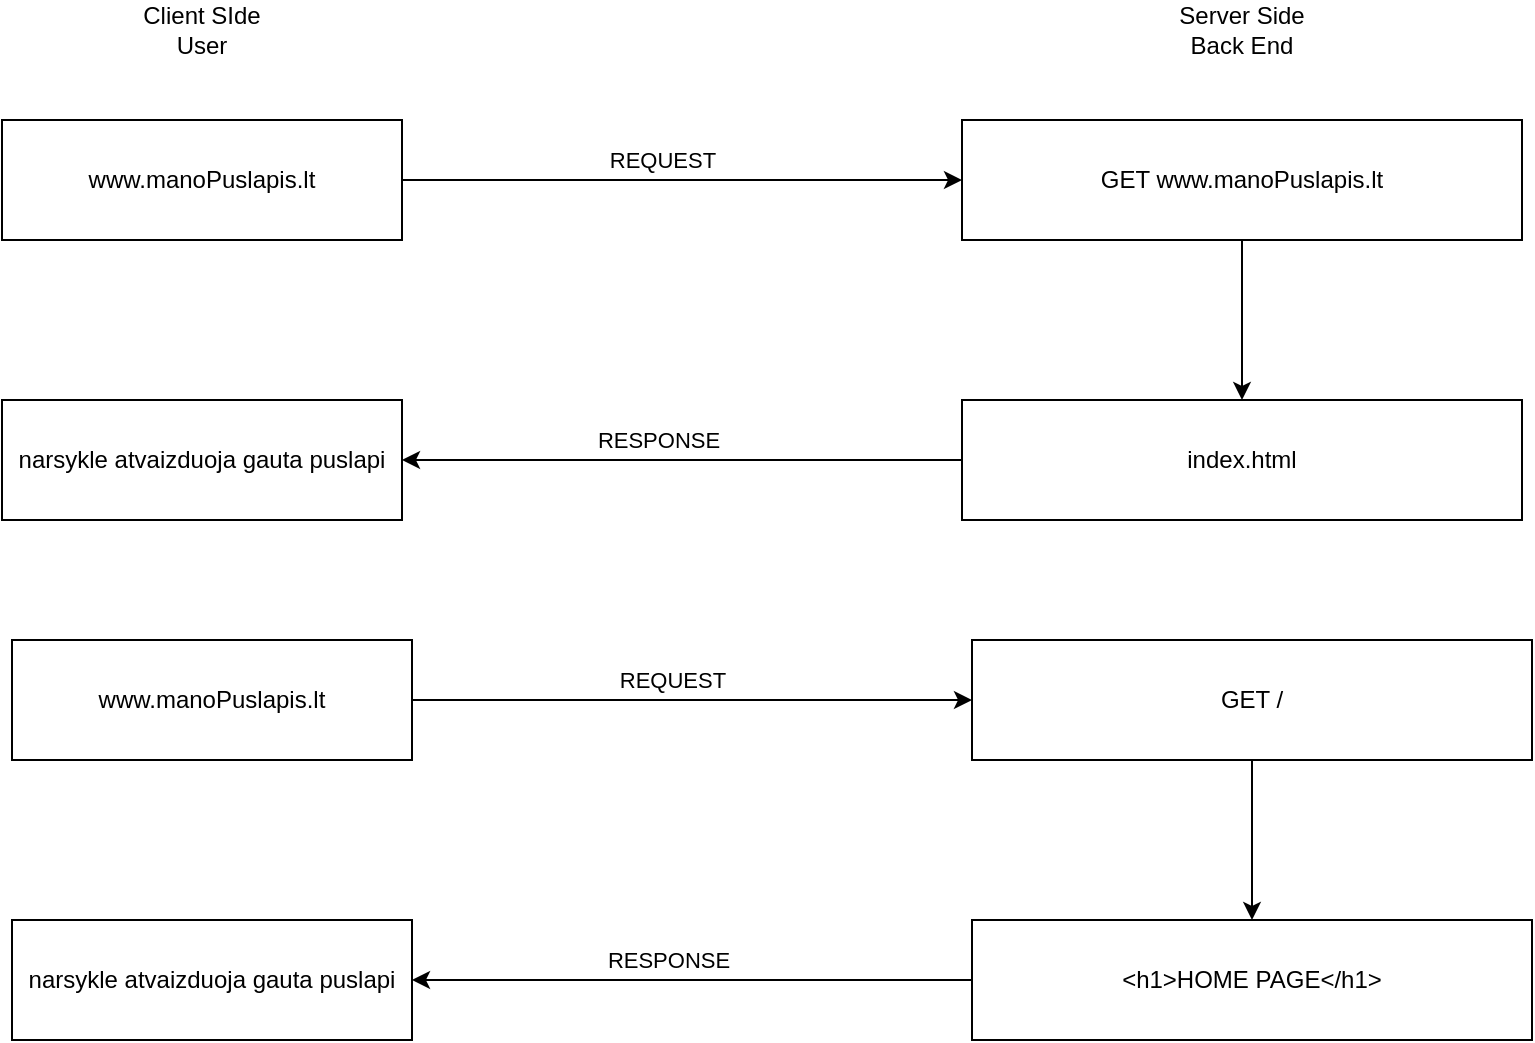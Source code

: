 <mxfile>
    <diagram id="xqrCeE4Fv_TFsDhi_Doe" name="Page-1">
        <mxGraphModel dx="1011" dy="447" grid="1" gridSize="10" guides="1" tooltips="1" connect="1" arrows="1" fold="1" page="1" pageScale="1" pageWidth="850" pageHeight="1100" math="0" shadow="0">
            <root>
                <mxCell id="0"/>
                <mxCell id="1" parent="0"/>
                <mxCell id="6" style="edgeStyle=none;html=1;entryX=0;entryY=0.5;entryDx=0;entryDy=0;" edge="1" parent="1" source="2" target="3">
                    <mxGeometry relative="1" as="geometry"/>
                </mxCell>
                <mxCell id="11" value="REQUEST" style="edgeLabel;html=1;align=center;verticalAlign=middle;resizable=0;points=[];" vertex="1" connectable="0" parent="6">
                    <mxGeometry x="-0.135" y="-2" relative="1" as="geometry">
                        <mxPoint x="9" y="-12" as="offset"/>
                    </mxGeometry>
                </mxCell>
                <mxCell id="2" value="www.manoPuslapis.lt" style="rounded=0;whiteSpace=wrap;html=1;" vertex="1" parent="1">
                    <mxGeometry x="40" y="60" width="200" height="60" as="geometry"/>
                </mxCell>
                <mxCell id="8" value="" style="edgeStyle=none;html=1;" edge="1" parent="1" source="3" target="7">
                    <mxGeometry relative="1" as="geometry"/>
                </mxCell>
                <mxCell id="3" value="GET www.manoPuslapis.lt" style="rounded=0;whiteSpace=wrap;html=1;" vertex="1" parent="1">
                    <mxGeometry x="520" y="60" width="280" height="60" as="geometry"/>
                </mxCell>
                <mxCell id="4" value="Client SIde&lt;br&gt;User" style="text;html=1;strokeColor=none;fillColor=none;align=center;verticalAlign=middle;whiteSpace=wrap;rounded=0;" vertex="1" parent="1">
                    <mxGeometry x="70" width="140" height="30" as="geometry"/>
                </mxCell>
                <mxCell id="5" value="Server Side&lt;br&gt;Back End" style="text;html=1;strokeColor=none;fillColor=none;align=center;verticalAlign=middle;whiteSpace=wrap;rounded=0;" vertex="1" parent="1">
                    <mxGeometry x="590" width="140" height="30" as="geometry"/>
                </mxCell>
                <mxCell id="9" style="edgeStyle=none;html=1;" edge="1" parent="1" source="7">
                    <mxGeometry relative="1" as="geometry">
                        <mxPoint x="240" y="230" as="targetPoint"/>
                    </mxGeometry>
                </mxCell>
                <mxCell id="12" value="RESPONSE" style="edgeLabel;html=1;align=center;verticalAlign=middle;resizable=0;points=[];" vertex="1" connectable="0" parent="9">
                    <mxGeometry x="0.085" relative="1" as="geometry">
                        <mxPoint y="-10" as="offset"/>
                    </mxGeometry>
                </mxCell>
                <mxCell id="7" value="index.html" style="rounded=0;whiteSpace=wrap;html=1;" vertex="1" parent="1">
                    <mxGeometry x="520" y="200" width="280" height="60" as="geometry"/>
                </mxCell>
                <mxCell id="10" value="narsykle atvaizduoja gauta puslapi" style="rounded=0;whiteSpace=wrap;html=1;" vertex="1" parent="1">
                    <mxGeometry x="40" y="200" width="200" height="60" as="geometry"/>
                </mxCell>
                <mxCell id="13" style="edgeStyle=none;html=1;entryX=0;entryY=0.5;entryDx=0;entryDy=0;" edge="1" source="15" target="17" parent="1">
                    <mxGeometry relative="1" as="geometry"/>
                </mxCell>
                <mxCell id="14" value="REQUEST" style="edgeLabel;html=1;align=center;verticalAlign=middle;resizable=0;points=[];" vertex="1" connectable="0" parent="13">
                    <mxGeometry x="-0.135" y="-2" relative="1" as="geometry">
                        <mxPoint x="9" y="-12" as="offset"/>
                    </mxGeometry>
                </mxCell>
                <mxCell id="15" value="www.manoPuslapis.lt" style="rounded=0;whiteSpace=wrap;html=1;" vertex="1" parent="1">
                    <mxGeometry x="45" y="320" width="200" height="60" as="geometry"/>
                </mxCell>
                <mxCell id="16" value="" style="edgeStyle=none;html=1;" edge="1" source="17" target="20" parent="1">
                    <mxGeometry relative="1" as="geometry"/>
                </mxCell>
                <mxCell id="17" value="GET /" style="rounded=0;whiteSpace=wrap;html=1;" vertex="1" parent="1">
                    <mxGeometry x="525" y="320" width="280" height="60" as="geometry"/>
                </mxCell>
                <mxCell id="18" style="edgeStyle=none;html=1;" edge="1" source="20" parent="1">
                    <mxGeometry relative="1" as="geometry">
                        <mxPoint x="245" y="490" as="targetPoint"/>
                    </mxGeometry>
                </mxCell>
                <mxCell id="19" value="RESPONSE" style="edgeLabel;html=1;align=center;verticalAlign=middle;resizable=0;points=[];" vertex="1" connectable="0" parent="18">
                    <mxGeometry x="0.085" relative="1" as="geometry">
                        <mxPoint y="-10" as="offset"/>
                    </mxGeometry>
                </mxCell>
                <mxCell id="20" value="&amp;lt;h1&amp;gt;HOME PAGE&amp;lt;/h1&amp;gt;" style="rounded=0;whiteSpace=wrap;html=1;" vertex="1" parent="1">
                    <mxGeometry x="525" y="460" width="280" height="60" as="geometry"/>
                </mxCell>
                <mxCell id="21" value="narsykle atvaizduoja gauta puslapi" style="rounded=0;whiteSpace=wrap;html=1;" vertex="1" parent="1">
                    <mxGeometry x="45" y="460" width="200" height="60" as="geometry"/>
                </mxCell>
            </root>
        </mxGraphModel>
    </diagram>
</mxfile>
